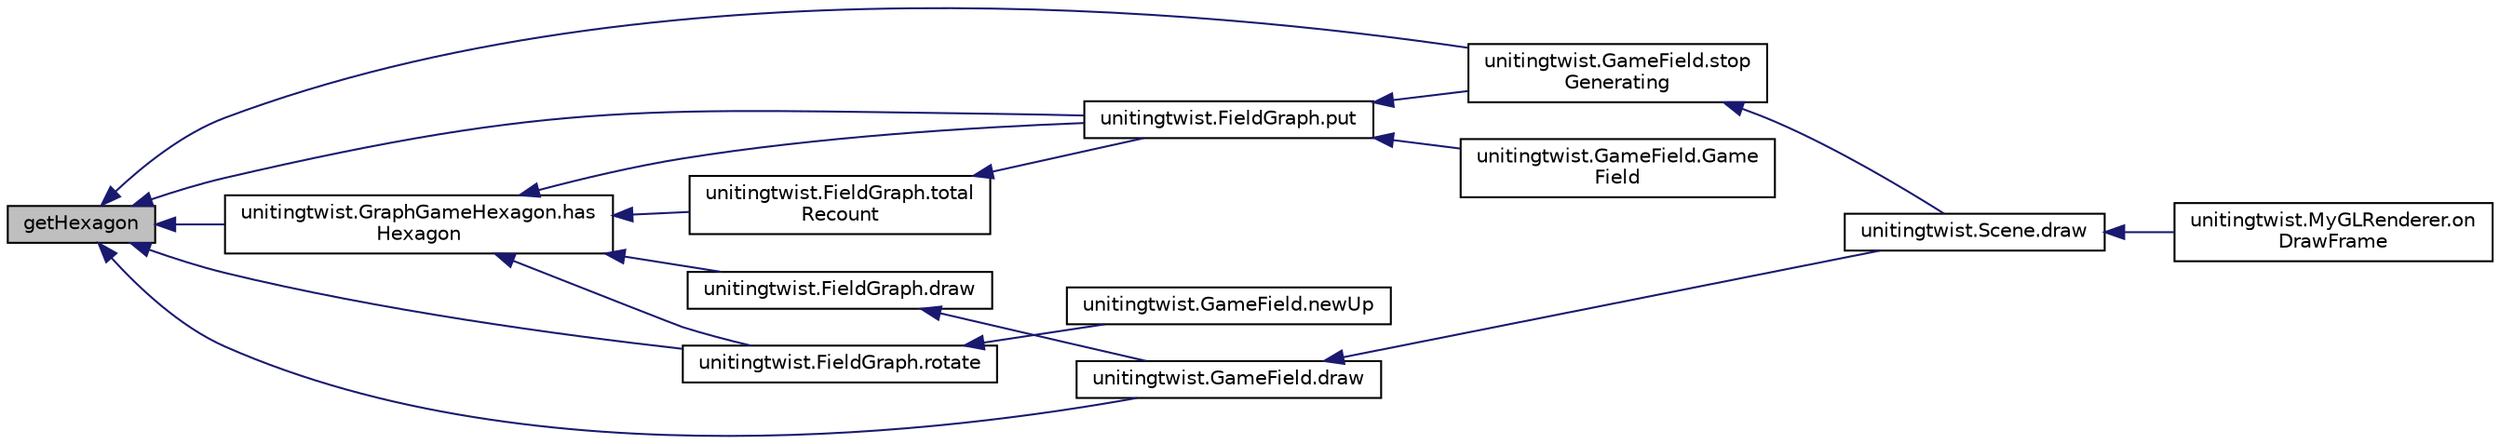 digraph "getHexagon"
{
  edge [fontname="Helvetica",fontsize="10",labelfontname="Helvetica",labelfontsize="10"];
  node [fontname="Helvetica",fontsize="10",shape=record];
  rankdir="LR";
  Node15 [label="getHexagon",height=0.2,width=0.4,color="black", fillcolor="grey75", style="filled", fontcolor="black"];
  Node15 -> Node16 [dir="back",color="midnightblue",fontsize="10",style="solid"];
  Node16 [label="unitingtwist.FieldGraph.put",height=0.2,width=0.4,color="black", fillcolor="white", style="filled",URL="$classunitingtwist_1_1_field_graph.html#ad00bb318775c75318a78b012a28a3cc8",tooltip="Put a new hexagon into the field graph. "];
  Node16 -> Node17 [dir="back",color="midnightblue",fontsize="10",style="solid"];
  Node17 [label="unitingtwist.GameField.Game\lField",height=0.2,width=0.4,color="black", fillcolor="white", style="filled",URL="$classunitingtwist_1_1_game_field.html#a60249e68db18dd0bc0bd4f2f29281531"];
  Node16 -> Node18 [dir="back",color="midnightblue",fontsize="10",style="solid"];
  Node18 [label="unitingtwist.GameField.stop\lGenerating",height=0.2,width=0.4,color="black", fillcolor="white", style="filled",URL="$classunitingtwist_1_1_game_field.html#a28a9f1f8fa9987e78b712b22aa8792a3"];
  Node18 -> Node19 [dir="back",color="midnightblue",fontsize="10",style="solid"];
  Node19 [label="unitingtwist.Scene.draw",height=0.2,width=0.4,color="black", fillcolor="white", style="filled",URL="$classunitingtwist_1_1_scene.html#ace8a0d2a4e41b6d83897d48fd91a7ab3"];
  Node19 -> Node20 [dir="back",color="midnightblue",fontsize="10",style="solid"];
  Node20 [label="unitingtwist.MyGLRenderer.on\lDrawFrame",height=0.2,width=0.4,color="black", fillcolor="white", style="filled",URL="$classunitingtwist_1_1_my_g_l_renderer.html#aba4bf3428902adb204d17703e7afcbc9"];
  Node15 -> Node21 [dir="back",color="midnightblue",fontsize="10",style="solid"];
  Node21 [label="unitingtwist.FieldGraph.rotate",height=0.2,width=0.4,color="black", fillcolor="white", style="filled",URL="$classunitingtwist_1_1_field_graph.html#a523014438b1a8318ec0915c2ce0a3430",tooltip="The projection matrix used to rotate points by angles. "];
  Node21 -> Node22 [dir="back",color="midnightblue",fontsize="10",style="solid"];
  Node22 [label="unitingtwist.GameField.newUp",height=0.2,width=0.4,color="black", fillcolor="white", style="filled",URL="$classunitingtwist_1_1_game_field.html#ab34cc8f938ea1126a03a701bd6e155a1"];
  Node15 -> Node23 [dir="back",color="midnightblue",fontsize="10",style="solid"];
  Node23 [label="unitingtwist.GameField.draw",height=0.2,width=0.4,color="black", fillcolor="white", style="filled",URL="$classunitingtwist_1_1_game_field.html#ace8a0d2a4e41b6d83897d48fd91a7ab3",tooltip="Draw the initial representation on the OpenGL surface. "];
  Node23 -> Node19 [dir="back",color="midnightblue",fontsize="10",style="solid"];
  Node15 -> Node18 [dir="back",color="midnightblue",fontsize="10",style="solid"];
  Node15 -> Node24 [dir="back",color="midnightblue",fontsize="10",style="solid"];
  Node24 [label="unitingtwist.GraphGameHexagon.has\lHexagon",height=0.2,width=0.4,color="black", fillcolor="white", style="filled",URL="$classunitingtwist_1_1_graph_game_hexagon.html#ab614a366b275084140dc6b158d395887"];
  Node24 -> Node16 [dir="back",color="midnightblue",fontsize="10",style="solid"];
  Node24 -> Node25 [dir="back",color="midnightblue",fontsize="10",style="solid"];
  Node25 [label="unitingtwist.FieldGraph.total\lRecount",height=0.2,width=0.4,color="black", fillcolor="white", style="filled",URL="$classunitingtwist_1_1_field_graph.html#a4e527a0a39cf1b2888ceaa013cc7e2c1",tooltip="Recalculate the list of endpoints and opened points in the graph. "];
  Node25 -> Node16 [dir="back",color="midnightblue",fontsize="10",style="solid"];
  Node24 -> Node21 [dir="back",color="midnightblue",fontsize="10",style="solid"];
  Node24 -> Node26 [dir="back",color="midnightblue",fontsize="10",style="solid"];
  Node26 [label="unitingtwist.FieldGraph.draw",height=0.2,width=0.4,color="black", fillcolor="white", style="filled",URL="$classunitingtwist_1_1_field_graph.html#ac3e315879303dbd473ae480260356919",tooltip="Draw the initial representation on the OpenGL surface. "];
  Node26 -> Node23 [dir="back",color="midnightblue",fontsize="10",style="solid"];
}
